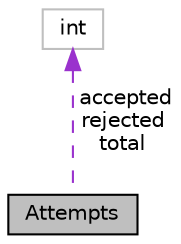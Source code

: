 digraph "Attempts"
{
 // INTERACTIVE_SVG=YES
 // LATEX_PDF_SIZE
  edge [fontname="Helvetica",fontsize="10",labelfontname="Helvetica",labelfontsize="10"];
  node [fontname="Helvetica",fontsize="10",shape=record];
  Node1 [label="Attempts",height=0.2,width=0.4,color="black", fillcolor="grey75", style="filled", fontcolor="black",tooltip="Holds attempts data."];
  Node2 -> Node1 [dir="back",color="darkorchid3",fontsize="10",style="dashed",label=" accepted\nrejected\ntotal" ,fontname="Helvetica"];
  Node2 [label="int",height=0.2,width=0.4,color="grey75", fillcolor="white", style="filled",tooltip=" "];
}
